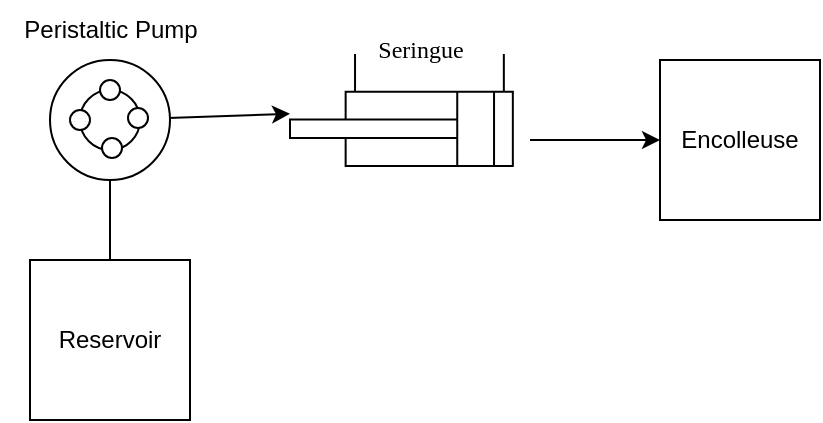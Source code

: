 <mxfile version="26.0.10">
  <diagram name="Page-1" id="dKGNPrQp20S2oc_OehTf">
    <mxGraphModel dx="717" dy="344" grid="1" gridSize="10" guides="1" tooltips="1" connect="1" arrows="1" fold="1" page="1" pageScale="1" pageWidth="850" pageHeight="1100" math="0" shadow="0">
      <root>
        <mxCell id="0" />
        <mxCell id="1" parent="0" />
        <mxCell id="X8hCXNgWhETL42D7RwJg-12" style="edgeStyle=orthogonalEdgeStyle;rounded=0;orthogonalLoop=1;jettySize=auto;html=1;" edge="1" parent="1" source="X8hCXNgWhETL42D7RwJg-11" target="X8hCXNgWhETL42D7RwJg-10">
          <mxGeometry relative="1" as="geometry">
            <Array as="points">
              <mxPoint x="110" y="540" />
            </Array>
          </mxGeometry>
        </mxCell>
        <mxCell id="X8hCXNgWhETL42D7RwJg-11" value="Reservoir" style="whiteSpace=wrap;html=1;aspect=fixed;" vertex="1" parent="1">
          <mxGeometry x="70" y="610" width="80" height="80" as="geometry" />
        </mxCell>
        <mxCell id="X8hCXNgWhETL42D7RwJg-15" value="" style="group;rotation=-180;" vertex="1" connectable="0" parent="1">
          <mxGeometry x="200" y="507" width="111.42" height="86.04" as="geometry" />
        </mxCell>
        <mxCell id="X8hCXNgWhETL42D7RwJg-10" value="" style="verticalLabelPosition=bottom;aspect=fixed;html=1;verticalAlign=top;fillColor=strokeColor;align=center;outlineConnect=0;shape=mxgraph.fluid_power.x11450;points=[[0.04,1,0],[0.707,1,0]];rotation=-180;" vertex="1" parent="X8hCXNgWhETL42D7RwJg-15">
          <mxGeometry width="111.42" height="56.04" as="geometry" />
        </mxCell>
        <mxCell id="X8hCXNgWhETL42D7RwJg-13" value="&lt;span style=&quot;font-family: &amp;quot;Times New Roman&amp;quot;; text-align: start; background-color: rgb(255, 255, 255);&quot;&gt;Seringue&lt;/span&gt;" style="text;html=1;align=center;verticalAlign=middle;resizable=0;points=[];autosize=1;strokeColor=none;fillColor=none;rotation=0;" vertex="1" parent="X8hCXNgWhETL42D7RwJg-15">
          <mxGeometry x="30" y="-17" width="70" height="30" as="geometry" />
        </mxCell>
        <mxCell id="X8hCXNgWhETL42D7RwJg-26" value="" style="group" vertex="1" connectable="0" parent="1">
          <mxGeometry x="80" y="510.0" width="60" height="60" as="geometry" />
        </mxCell>
        <mxCell id="X8hCXNgWhETL42D7RwJg-16" value="" style="ellipse;whiteSpace=wrap;html=1;aspect=fixed;" vertex="1" parent="X8hCXNgWhETL42D7RwJg-26">
          <mxGeometry width="60" height="60" as="geometry" />
        </mxCell>
        <mxCell id="X8hCXNgWhETL42D7RwJg-18" value="" style="ellipse;whiteSpace=wrap;html=1;aspect=fixed;" vertex="1" parent="X8hCXNgWhETL42D7RwJg-26">
          <mxGeometry x="15" y="15" width="30" height="30" as="geometry" />
        </mxCell>
        <mxCell id="X8hCXNgWhETL42D7RwJg-19" value="" style="ellipse;whiteSpace=wrap;html=1;aspect=fixed;" vertex="1" parent="X8hCXNgWhETL42D7RwJg-26">
          <mxGeometry x="25" y="10" width="10" height="10" as="geometry" />
        </mxCell>
        <mxCell id="X8hCXNgWhETL42D7RwJg-20" value="" style="ellipse;whiteSpace=wrap;html=1;aspect=fixed;" vertex="1" parent="X8hCXNgWhETL42D7RwJg-26">
          <mxGeometry x="10" y="25" width="10" height="10" as="geometry" />
        </mxCell>
        <mxCell id="X8hCXNgWhETL42D7RwJg-21" value="" style="ellipse;whiteSpace=wrap;html=1;aspect=fixed;" vertex="1" parent="X8hCXNgWhETL42D7RwJg-26">
          <mxGeometry x="39" y="24" width="10" height="10" as="geometry" />
        </mxCell>
        <mxCell id="X8hCXNgWhETL42D7RwJg-23" value="" style="ellipse;whiteSpace=wrap;html=1;aspect=fixed;" vertex="1" parent="X8hCXNgWhETL42D7RwJg-26">
          <mxGeometry x="26" y="39" width="10" height="10" as="geometry" />
        </mxCell>
        <mxCell id="X8hCXNgWhETL42D7RwJg-27" value="Peristaltic Pump" style="text;html=1;align=center;verticalAlign=middle;resizable=0;points=[];autosize=1;strokeColor=none;fillColor=none;" vertex="1" parent="1">
          <mxGeometry x="55" y="480" width="110" height="30" as="geometry" />
        </mxCell>
        <mxCell id="X8hCXNgWhETL42D7RwJg-28" value="Encolleuse" style="whiteSpace=wrap;html=1;aspect=fixed;" vertex="1" parent="1">
          <mxGeometry x="385" y="510" width="80" height="80" as="geometry" />
        </mxCell>
        <mxCell id="X8hCXNgWhETL42D7RwJg-29" style="edgeStyle=orthogonalEdgeStyle;rounded=0;orthogonalLoop=1;jettySize=auto;html=1;entryX=0;entryY=0.5;entryDx=0;entryDy=0;" edge="1" parent="1" target="X8hCXNgWhETL42D7RwJg-28">
          <mxGeometry relative="1" as="geometry">
            <mxPoint x="330" y="550" as="sourcePoint" />
            <Array as="points">
              <mxPoint x="320" y="550" />
              <mxPoint x="320" y="550" />
            </Array>
          </mxGeometry>
        </mxCell>
      </root>
    </mxGraphModel>
  </diagram>
</mxfile>
